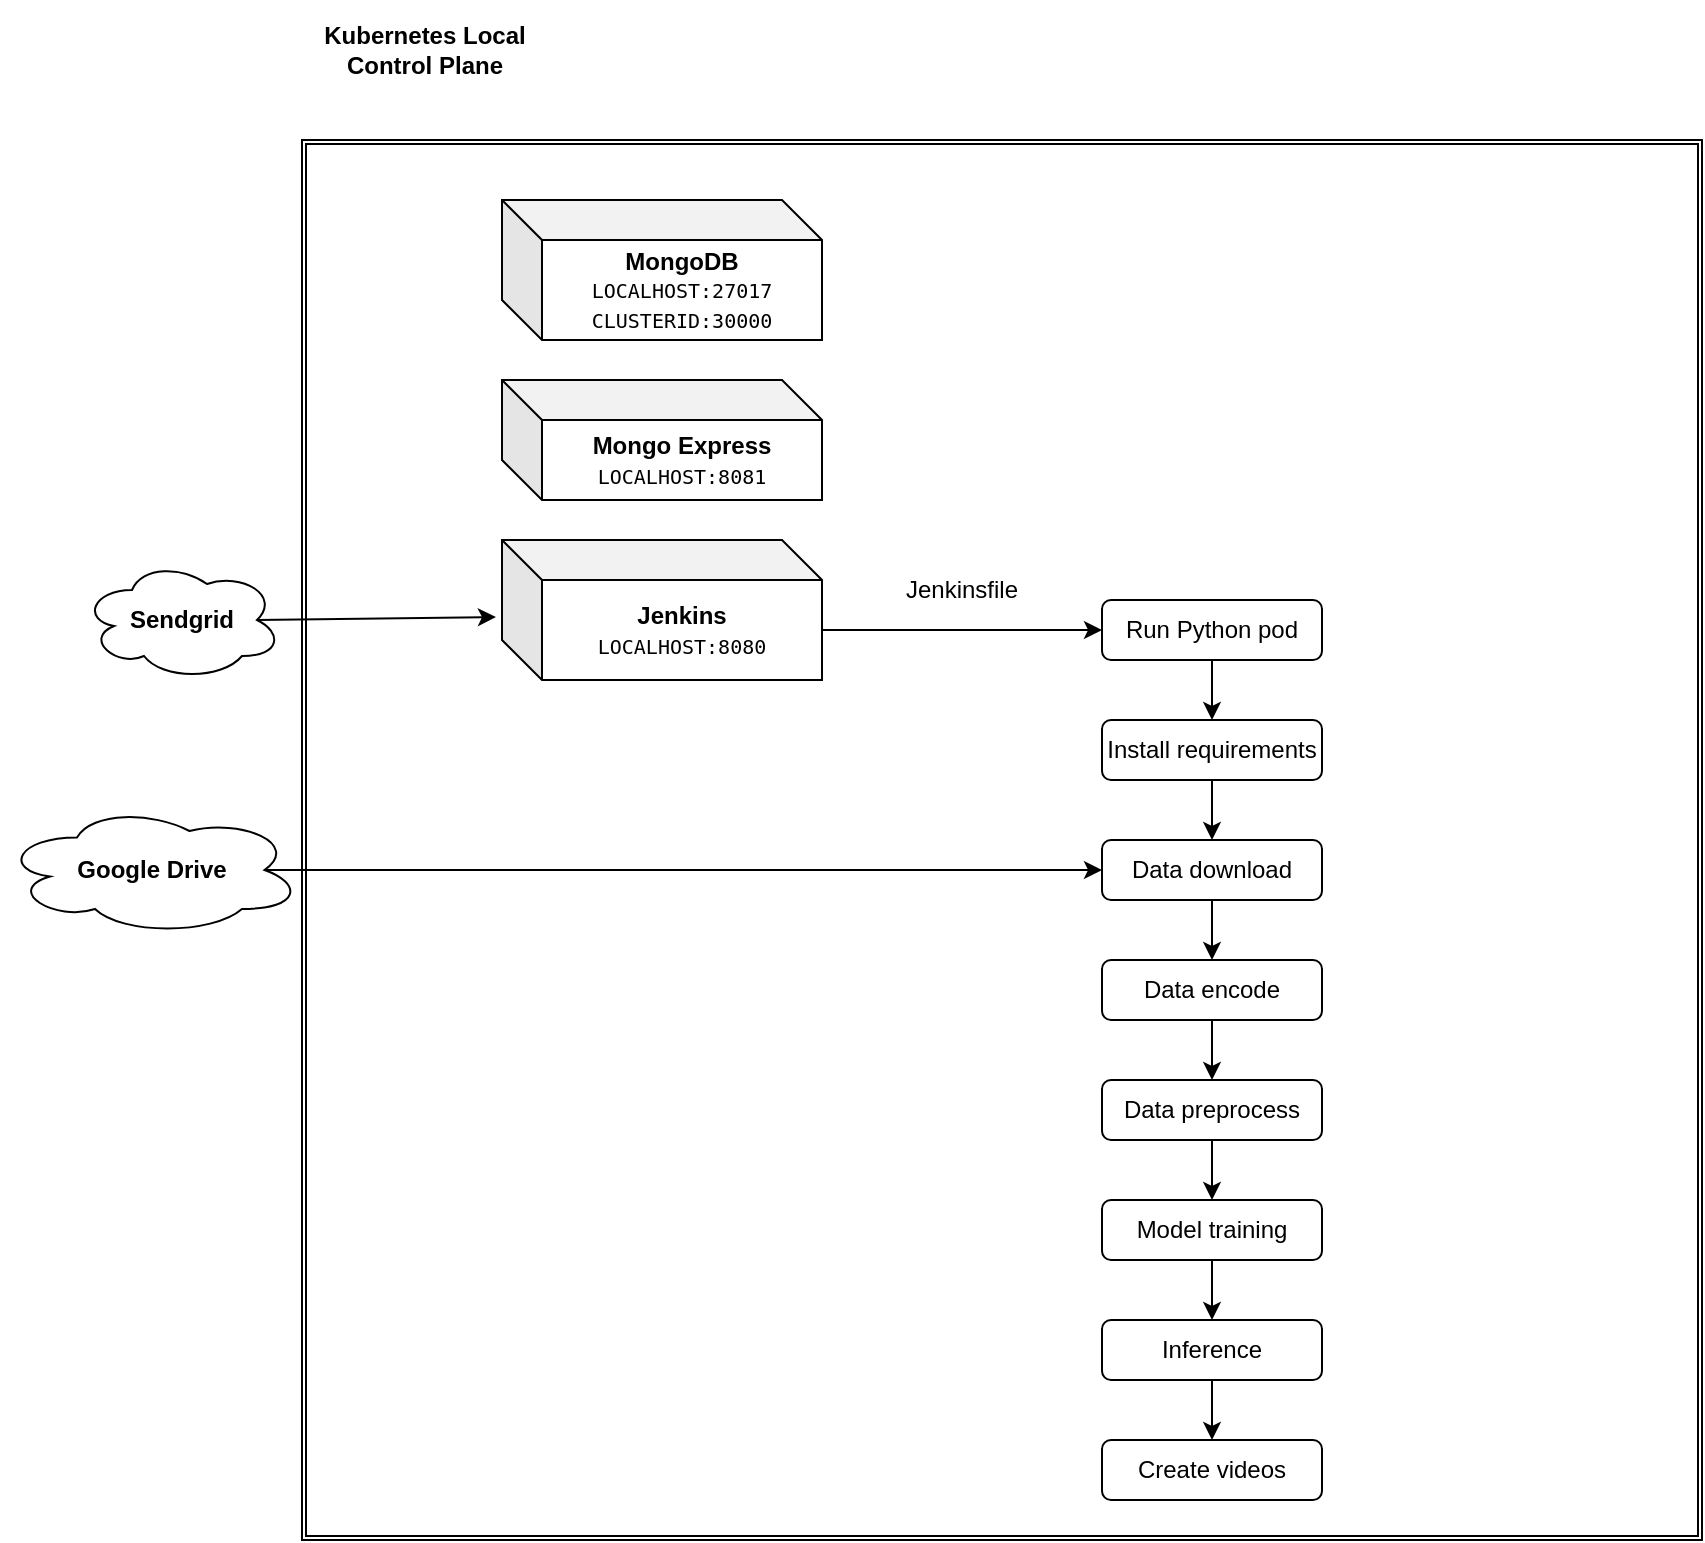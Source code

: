 <mxfile version="24.3.1" type="github">
  <diagram name="Page-1" id="sqYPtLHclBDNFgjRPG3a">
    <mxGraphModel dx="1364" dy="793" grid="1" gridSize="10" guides="1" tooltips="1" connect="1" arrows="1" fold="1" page="1" pageScale="1" pageWidth="850" pageHeight="1100" math="0" shadow="0">
      <root>
        <mxCell id="0" />
        <mxCell id="1" parent="0" />
        <mxCell id="QdsSLya6QAIqgxpIaFuF-2" value="" style="shape=ext;double=1;whiteSpace=wrap;html=1;aspect=fixed;" vertex="1" parent="1">
          <mxGeometry x="190" y="120" width="700" height="700" as="geometry" />
        </mxCell>
        <mxCell id="QdsSLya6QAIqgxpIaFuF-3" value="&lt;b&gt;Kubernetes Local Control Plane&lt;/b&gt;" style="text;html=1;align=center;verticalAlign=middle;whiteSpace=wrap;rounded=0;" vertex="1" parent="1">
          <mxGeometry x="200" y="50" width="102.5" height="50" as="geometry" />
        </mxCell>
        <mxCell id="QdsSLya6QAIqgxpIaFuF-8" value="&lt;b&gt;MongoDB&lt;br&gt;&lt;/b&gt;&lt;div&gt;&lt;span style=&quot;background-color: rgb(255, 255, 255); font-family: &amp;quot;Droid Sans Mono&amp;quot;, &amp;quot;monospace&amp;quot;, monospace; white-space: pre;&quot;&gt;&lt;font style=&quot;font-size: 10px;&quot;&gt;LOCALHOST:27017&lt;/font&gt;&lt;/span&gt;&lt;/div&gt;&lt;div&gt;&lt;span style=&quot;background-color: rgb(255, 255, 255); font-family: &amp;quot;Droid Sans Mono&amp;quot;, &amp;quot;monospace&amp;quot;, monospace; white-space: pre;&quot;&gt;&lt;font style=&quot;font-size: 10px;&quot;&gt;CLUSTERID:30000&lt;/font&gt;&lt;/span&gt;&lt;br&gt;&lt;/div&gt;" style="shape=cube;whiteSpace=wrap;html=1;boundedLbl=1;backgroundOutline=1;darkOpacity=0.05;darkOpacity2=0.1;" vertex="1" parent="1">
          <mxGeometry x="290" y="150" width="160" height="70" as="geometry" />
        </mxCell>
        <mxCell id="QdsSLya6QAIqgxpIaFuF-9" value="&lt;b&gt;Mongo Express&lt;/b&gt;&lt;div&gt;&lt;div&gt;&lt;span style=&quot;background-color: rgb(255, 255, 255); font-family: &amp;quot;Droid Sans Mono&amp;quot;, &amp;quot;monospace&amp;quot;, monospace; white-space: pre;&quot;&gt;&lt;font style=&quot;font-size: 10px;&quot;&gt;LOCALHOST:8081&lt;/font&gt;&lt;/span&gt;&lt;/div&gt;&lt;/div&gt;" style="shape=cube;whiteSpace=wrap;html=1;boundedLbl=1;backgroundOutline=1;darkOpacity=0.05;darkOpacity2=0.1;" vertex="1" parent="1">
          <mxGeometry x="290" y="240" width="160" height="60" as="geometry" />
        </mxCell>
        <mxCell id="QdsSLya6QAIqgxpIaFuF-10" value="&lt;b&gt;Jenkins&lt;/b&gt;&lt;div&gt;&lt;span style=&quot;font-family: &amp;quot;Droid Sans Mono&amp;quot;, &amp;quot;monospace&amp;quot;, monospace; white-space: pre; background-color: rgb(255, 255, 255);&quot;&gt;&lt;font style=&quot;font-size: 10px;&quot;&gt;LOCALHOST:8080&lt;/font&gt;&lt;/span&gt;&lt;br&gt;&lt;/div&gt;" style="shape=cube;whiteSpace=wrap;html=1;boundedLbl=1;backgroundOutline=1;darkOpacity=0.05;darkOpacity2=0.1;" vertex="1" parent="1">
          <mxGeometry x="290" y="320" width="160" height="70" as="geometry" />
        </mxCell>
        <mxCell id="QdsSLya6QAIqgxpIaFuF-11" value="&lt;b&gt;Sendgrid&lt;/b&gt;" style="ellipse;shape=cloud;whiteSpace=wrap;html=1;" vertex="1" parent="1">
          <mxGeometry x="80" y="330" width="100" height="60" as="geometry" />
        </mxCell>
        <mxCell id="QdsSLya6QAIqgxpIaFuF-12" value="" style="endArrow=classic;html=1;rounded=0;exitX=0.875;exitY=0.5;exitDx=0;exitDy=0;exitPerimeter=0;entryX=-0.019;entryY=0.55;entryDx=0;entryDy=0;entryPerimeter=0;" edge="1" parent="1" source="QdsSLya6QAIqgxpIaFuF-11" target="QdsSLya6QAIqgxpIaFuF-10">
          <mxGeometry width="50" height="50" relative="1" as="geometry">
            <mxPoint x="600" y="420" as="sourcePoint" />
            <mxPoint x="650" y="370" as="targetPoint" />
          </mxGeometry>
        </mxCell>
        <mxCell id="QdsSLya6QAIqgxpIaFuF-14" value="Run Python pod" style="rounded=1;whiteSpace=wrap;html=1;" vertex="1" parent="1">
          <mxGeometry x="590" y="350" width="110" height="30" as="geometry" />
        </mxCell>
        <mxCell id="QdsSLya6QAIqgxpIaFuF-15" value="" style="endArrow=classic;html=1;rounded=0;exitX=0;exitY=0;exitDx=160;exitDy=45;exitPerimeter=0;entryX=0;entryY=0.5;entryDx=0;entryDy=0;" edge="1" parent="1" source="QdsSLya6QAIqgxpIaFuF-10" target="QdsSLya6QAIqgxpIaFuF-14">
          <mxGeometry width="50" height="50" relative="1" as="geometry">
            <mxPoint x="600" y="300" as="sourcePoint" />
            <mxPoint x="650" y="250" as="targetPoint" />
          </mxGeometry>
        </mxCell>
        <mxCell id="QdsSLya6QAIqgxpIaFuF-16" value="Jenkinsfile" style="text;html=1;align=center;verticalAlign=middle;whiteSpace=wrap;rounded=0;" vertex="1" parent="1">
          <mxGeometry x="490" y="330" width="60" height="30" as="geometry" />
        </mxCell>
        <mxCell id="QdsSLya6QAIqgxpIaFuF-17" value="Install requirements" style="rounded=1;whiteSpace=wrap;html=1;" vertex="1" parent="1">
          <mxGeometry x="590" y="410" width="110" height="30" as="geometry" />
        </mxCell>
        <mxCell id="QdsSLya6QAIqgxpIaFuF-18" value="Data download" style="rounded=1;whiteSpace=wrap;html=1;" vertex="1" parent="1">
          <mxGeometry x="590" y="470" width="110" height="30" as="geometry" />
        </mxCell>
        <mxCell id="QdsSLya6QAIqgxpIaFuF-19" value="&lt;b&gt;Google Drive&lt;/b&gt;" style="ellipse;shape=cloud;whiteSpace=wrap;html=1;" vertex="1" parent="1">
          <mxGeometry x="40" y="452.5" width="150" height="65" as="geometry" />
        </mxCell>
        <mxCell id="QdsSLya6QAIqgxpIaFuF-22" value="" style="endArrow=classic;html=1;rounded=0;exitX=0.875;exitY=0.5;exitDx=0;exitDy=0;exitPerimeter=0;entryX=0;entryY=0.5;entryDx=0;entryDy=0;" edge="1" parent="1" source="QdsSLya6QAIqgxpIaFuF-19" target="QdsSLya6QAIqgxpIaFuF-18">
          <mxGeometry width="50" height="50" relative="1" as="geometry">
            <mxPoint x="600" y="420" as="sourcePoint" />
            <mxPoint x="650" y="370" as="targetPoint" />
          </mxGeometry>
        </mxCell>
        <mxCell id="QdsSLya6QAIqgxpIaFuF-23" value="" style="endArrow=classic;html=1;rounded=0;exitX=0.5;exitY=1;exitDx=0;exitDy=0;entryX=0.5;entryY=0;entryDx=0;entryDy=0;" edge="1" parent="1" source="QdsSLya6QAIqgxpIaFuF-14" target="QdsSLya6QAIqgxpIaFuF-17">
          <mxGeometry width="50" height="50" relative="1" as="geometry">
            <mxPoint x="600" y="420" as="sourcePoint" />
            <mxPoint x="650" y="370" as="targetPoint" />
          </mxGeometry>
        </mxCell>
        <mxCell id="QdsSLya6QAIqgxpIaFuF-24" value="" style="endArrow=classic;html=1;rounded=0;exitX=0.5;exitY=1;exitDx=0;exitDy=0;entryX=0.5;entryY=0;entryDx=0;entryDy=0;" edge="1" parent="1" source="QdsSLya6QAIqgxpIaFuF-17" target="QdsSLya6QAIqgxpIaFuF-18">
          <mxGeometry width="50" height="50" relative="1" as="geometry">
            <mxPoint x="600" y="420" as="sourcePoint" />
            <mxPoint x="650" y="370" as="targetPoint" />
          </mxGeometry>
        </mxCell>
        <mxCell id="QdsSLya6QAIqgxpIaFuF-25" value="Data encode" style="rounded=1;whiteSpace=wrap;html=1;" vertex="1" parent="1">
          <mxGeometry x="590" y="530" width="110" height="30" as="geometry" />
        </mxCell>
        <mxCell id="QdsSLya6QAIqgxpIaFuF-26" value="" style="endArrow=classic;html=1;rounded=0;exitX=0.5;exitY=1;exitDx=0;exitDy=0;entryX=0.5;entryY=0;entryDx=0;entryDy=0;" edge="1" parent="1" source="QdsSLya6QAIqgxpIaFuF-18" target="QdsSLya6QAIqgxpIaFuF-25">
          <mxGeometry width="50" height="50" relative="1" as="geometry">
            <mxPoint x="600" y="420" as="sourcePoint" />
            <mxPoint x="650" y="370" as="targetPoint" />
          </mxGeometry>
        </mxCell>
        <mxCell id="QdsSLya6QAIqgxpIaFuF-27" value="Data preprocess" style="rounded=1;whiteSpace=wrap;html=1;" vertex="1" parent="1">
          <mxGeometry x="590" y="590" width="110" height="30" as="geometry" />
        </mxCell>
        <mxCell id="QdsSLya6QAIqgxpIaFuF-28" value="Model training" style="rounded=1;whiteSpace=wrap;html=1;" vertex="1" parent="1">
          <mxGeometry x="590" y="650" width="110" height="30" as="geometry" />
        </mxCell>
        <mxCell id="QdsSLya6QAIqgxpIaFuF-29" value="Inference" style="rounded=1;whiteSpace=wrap;html=1;" vertex="1" parent="1">
          <mxGeometry x="590" y="710" width="110" height="30" as="geometry" />
        </mxCell>
        <mxCell id="QdsSLya6QAIqgxpIaFuF-30" value="" style="endArrow=classic;html=1;rounded=0;exitX=0.5;exitY=1;exitDx=0;exitDy=0;entryX=0.5;entryY=0;entryDx=0;entryDy=0;" edge="1" parent="1" source="QdsSLya6QAIqgxpIaFuF-25" target="QdsSLya6QAIqgxpIaFuF-27">
          <mxGeometry width="50" height="50" relative="1" as="geometry">
            <mxPoint x="600" y="540" as="sourcePoint" />
            <mxPoint x="650" y="490" as="targetPoint" />
          </mxGeometry>
        </mxCell>
        <mxCell id="QdsSLya6QAIqgxpIaFuF-31" value="" style="endArrow=classic;html=1;rounded=0;exitX=0.5;exitY=1;exitDx=0;exitDy=0;entryX=0.5;entryY=0;entryDx=0;entryDy=0;" edge="1" parent="1" source="QdsSLya6QAIqgxpIaFuF-27" target="QdsSLya6QAIqgxpIaFuF-28">
          <mxGeometry width="50" height="50" relative="1" as="geometry">
            <mxPoint x="600" y="540" as="sourcePoint" />
            <mxPoint x="650" y="490" as="targetPoint" />
          </mxGeometry>
        </mxCell>
        <mxCell id="QdsSLya6QAIqgxpIaFuF-32" value="" style="endArrow=classic;html=1;rounded=0;exitX=0.5;exitY=1;exitDx=0;exitDy=0;entryX=0.5;entryY=0;entryDx=0;entryDy=0;" edge="1" parent="1" source="QdsSLya6QAIqgxpIaFuF-28" target="QdsSLya6QAIqgxpIaFuF-29">
          <mxGeometry width="50" height="50" relative="1" as="geometry">
            <mxPoint x="600" y="540" as="sourcePoint" />
            <mxPoint x="650" y="490" as="targetPoint" />
          </mxGeometry>
        </mxCell>
        <mxCell id="QdsSLya6QAIqgxpIaFuF-33" value="Create videos" style="rounded=1;whiteSpace=wrap;html=1;" vertex="1" parent="1">
          <mxGeometry x="590" y="770" width="110" height="30" as="geometry" />
        </mxCell>
        <mxCell id="QdsSLya6QAIqgxpIaFuF-34" value="" style="endArrow=classic;html=1;rounded=0;exitX=0.5;exitY=1;exitDx=0;exitDy=0;entryX=0.5;entryY=0;entryDx=0;entryDy=0;" edge="1" parent="1" source="QdsSLya6QAIqgxpIaFuF-29" target="QdsSLya6QAIqgxpIaFuF-33">
          <mxGeometry width="50" height="50" relative="1" as="geometry">
            <mxPoint x="600" y="540" as="sourcePoint" />
            <mxPoint x="650" y="490" as="targetPoint" />
          </mxGeometry>
        </mxCell>
      </root>
    </mxGraphModel>
  </diagram>
</mxfile>
